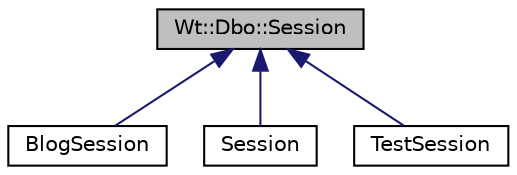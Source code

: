 digraph "Wt::Dbo::Session"
{
 // LATEX_PDF_SIZE
  edge [fontname="Helvetica",fontsize="10",labelfontname="Helvetica",labelfontsize="10"];
  node [fontname="Helvetica",fontsize="10",shape=record];
  Node1 [label="Wt::Dbo::Session",height=0.2,width=0.4,color="black", fillcolor="grey75", style="filled", fontcolor="black",tooltip="A database session."];
  Node1 -> Node2 [dir="back",color="midnightblue",fontsize="10",style="solid",fontname="Helvetica"];
  Node2 [label="BlogSession",height=0.2,width=0.4,color="black", fillcolor="white", style="filled",URL="$classBlogSession.html",tooltip=" "];
  Node1 -> Node3 [dir="back",color="midnightblue",fontsize="10",style="solid",fontname="Helvetica"];
  Node3 [label="Session",height=0.2,width=0.4,color="black", fillcolor="white", style="filled",URL="$classSession.html",tooltip=" "];
  Node1 -> Node4 [dir="back",color="midnightblue",fontsize="10",style="solid",fontname="Helvetica"];
  Node4 [label="TestSession",height=0.2,width=0.4,color="black", fillcolor="white", style="filled",URL="$classTestSession.html",tooltip=" "];
}
